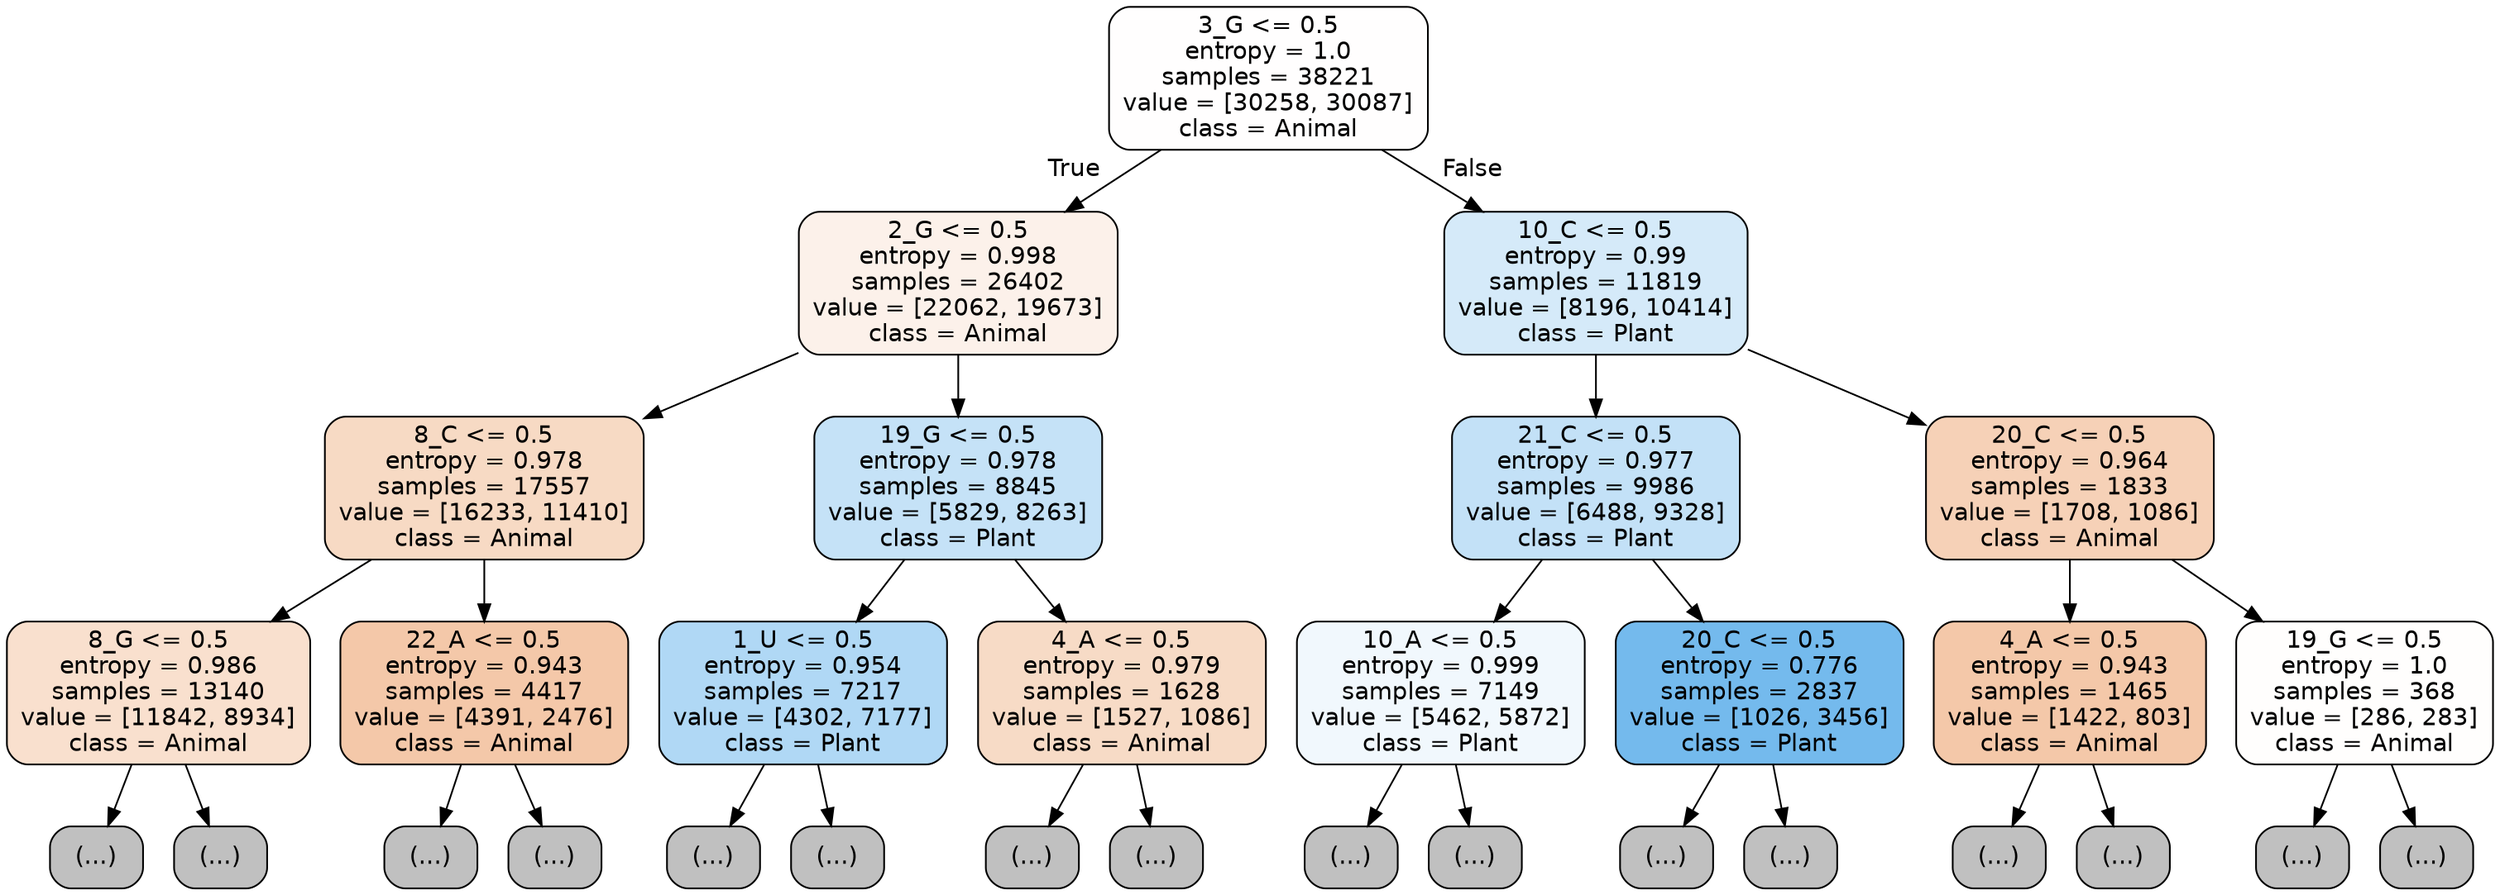 digraph Tree {
node [shape=box, style="filled, rounded", color="black", fontname="helvetica"] ;
edge [fontname="helvetica"] ;
0 [label="3_G <= 0.5\nentropy = 1.0\nsamples = 38221\nvalue = [30258, 30087]\nclass = Animal", fillcolor="#fffefe"] ;
1 [label="2_G <= 0.5\nentropy = 0.998\nsamples = 26402\nvalue = [22062, 19673]\nclass = Animal", fillcolor="#fcf1ea"] ;
0 -> 1 [labeldistance=2.5, labelangle=45, headlabel="True"] ;
2 [label="8_C <= 0.5\nentropy = 0.978\nsamples = 17557\nvalue = [16233, 11410]\nclass = Animal", fillcolor="#f7dac4"] ;
1 -> 2 ;
3 [label="8_G <= 0.5\nentropy = 0.986\nsamples = 13140\nvalue = [11842, 8934]\nclass = Animal", fillcolor="#f9e0ce"] ;
2 -> 3 ;
4 [label="(...)", fillcolor="#C0C0C0"] ;
3 -> 4 ;
4503 [label="(...)", fillcolor="#C0C0C0"] ;
3 -> 4503 ;
6778 [label="22_A <= 0.5\nentropy = 0.943\nsamples = 4417\nvalue = [4391, 2476]\nclass = Animal", fillcolor="#f4c8a9"] ;
2 -> 6778 ;
6779 [label="(...)", fillcolor="#C0C0C0"] ;
6778 -> 6779 ;
8636 [label="(...)", fillcolor="#C0C0C0"] ;
6778 -> 8636 ;
8873 [label="19_G <= 0.5\nentropy = 0.978\nsamples = 8845\nvalue = [5829, 8263]\nclass = Plant", fillcolor="#c5e2f7"] ;
1 -> 8873 ;
8874 [label="1_U <= 0.5\nentropy = 0.954\nsamples = 7217\nvalue = [4302, 7177]\nclass = Plant", fillcolor="#b0d8f5"] ;
8873 -> 8874 ;
8875 [label="(...)", fillcolor="#C0C0C0"] ;
8874 -> 8875 ;
10130 [label="(...)", fillcolor="#C0C0C0"] ;
8874 -> 10130 ;
11411 [label="4_A <= 0.5\nentropy = 0.979\nsamples = 1628\nvalue = [1527, 1086]\nclass = Animal", fillcolor="#f7dbc6"] ;
8873 -> 11411 ;
11412 [label="(...)", fillcolor="#C0C0C0"] ;
11411 -> 11412 ;
12057 [label="(...)", fillcolor="#C0C0C0"] ;
11411 -> 12057 ;
12248 [label="10_C <= 0.5\nentropy = 0.99\nsamples = 11819\nvalue = [8196, 10414]\nclass = Plant", fillcolor="#d5eaf9"] ;
0 -> 12248 [labeldistance=2.5, labelangle=-45, headlabel="False"] ;
12249 [label="21_C <= 0.5\nentropy = 0.977\nsamples = 9986\nvalue = [6488, 9328]\nclass = Plant", fillcolor="#c3e1f7"] ;
12248 -> 12249 ;
12250 [label="10_A <= 0.5\nentropy = 0.999\nsamples = 7149\nvalue = [5462, 5872]\nclass = Plant", fillcolor="#f1f8fd"] ;
12249 -> 12250 ;
12251 [label="(...)", fillcolor="#C0C0C0"] ;
12250 -> 12251 ;
14426 [label="(...)", fillcolor="#C0C0C0"] ;
12250 -> 14426 ;
15347 [label="20_C <= 0.5\nentropy = 0.776\nsamples = 2837\nvalue = [1026, 3456]\nclass = Plant", fillcolor="#74baed"] ;
12249 -> 15347 ;
15348 [label="(...)", fillcolor="#C0C0C0"] ;
15347 -> 15348 ;
15965 [label="(...)", fillcolor="#C0C0C0"] ;
15347 -> 15965 ;
16140 [label="20_C <= 0.5\nentropy = 0.964\nsamples = 1833\nvalue = [1708, 1086]\nclass = Animal", fillcolor="#f6d1b7"] ;
12248 -> 16140 ;
16141 [label="4_A <= 0.5\nentropy = 0.943\nsamples = 1465\nvalue = [1422, 803]\nclass = Animal", fillcolor="#f4c8a9"] ;
16140 -> 16141 ;
16142 [label="(...)", fillcolor="#C0C0C0"] ;
16141 -> 16142 ;
16661 [label="(...)", fillcolor="#C0C0C0"] ;
16141 -> 16661 ;
16868 [label="19_G <= 0.5\nentropy = 1.0\nsamples = 368\nvalue = [286, 283]\nclass = Animal", fillcolor="#fffefd"] ;
16140 -> 16868 ;
16869 [label="(...)", fillcolor="#C0C0C0"] ;
16868 -> 16869 ;
17026 [label="(...)", fillcolor="#C0C0C0"] ;
16868 -> 17026 ;
}